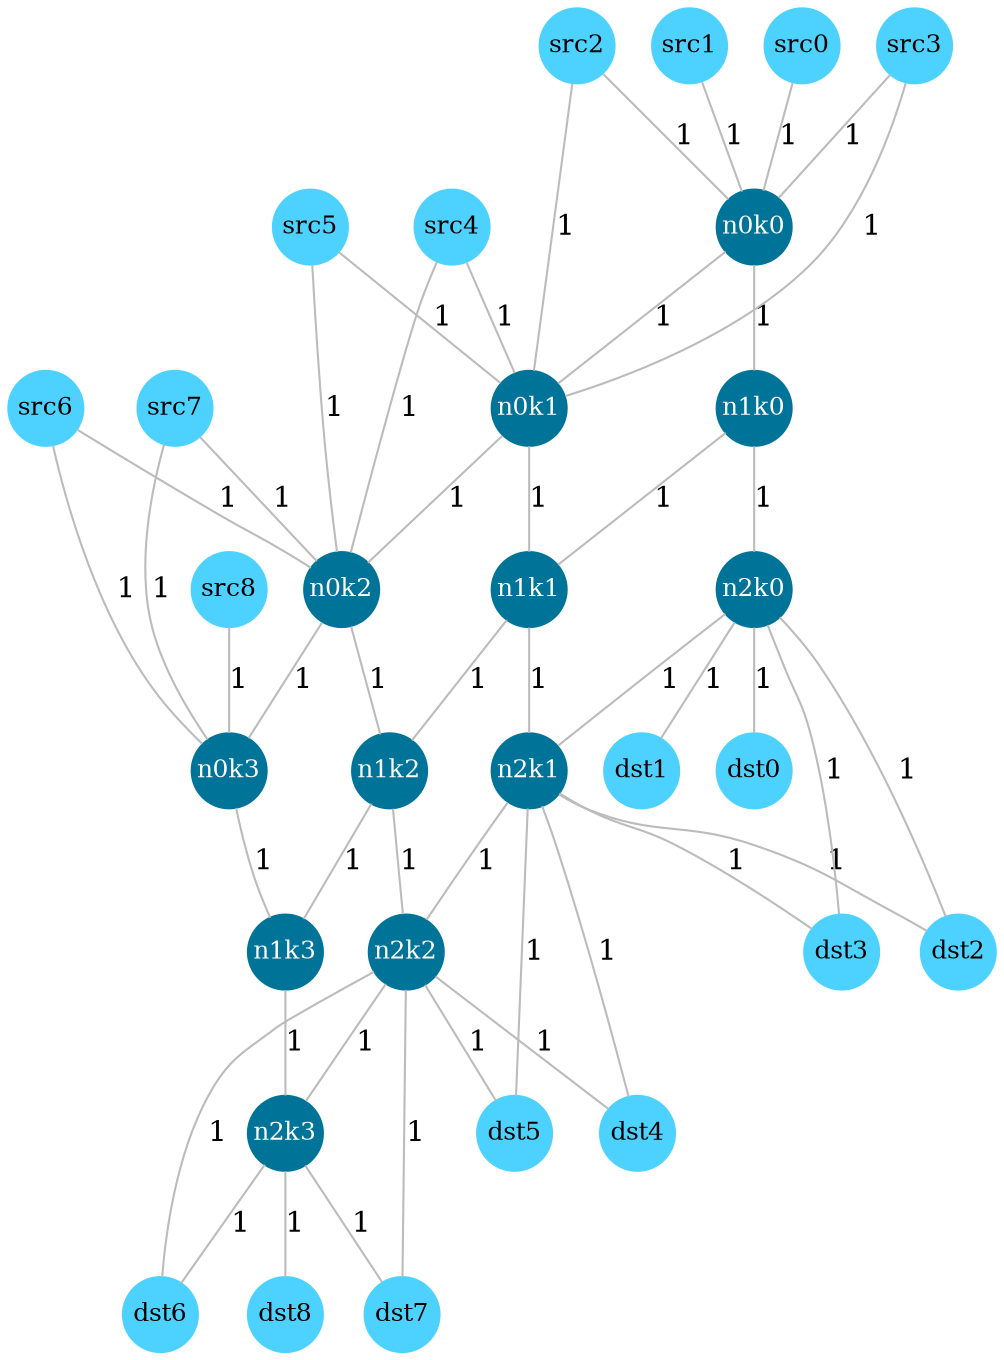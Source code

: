 graph networkGraphTest {
  node [
    shape = "circle",
    style = "filled",
    fontsize = 12,
    fixedsize = true
  ];

  edge [
    color = "#bbbbbb"
  ];

  // nodes with CPU
  node [
    color = "#007399",
    fillcolor = "#007399",
    fontcolor = white
  ];
  n0k0;
  n0k3;
  n1k2;
  n2k1;
  n1k3;
  n2k2;
  n0k1;
  n1k0;
  n0k2;
  n1k1;
  n2k0;
  n2k3;

  // nodes without CPU
  node [
    color = "#4dd2ff",
    fillcolor = "#4dd2ff",
    fontcolor = black
  ];
  dst4;
  dst3;
  src8;
  dst2;
  dst1;
  dst0;
  src5;
  src4;
  src7;
  src6;
  src1;
  src0;
  src3;
  src2;
  dst8;
  dst7;
  dst6;
  dst5;

  // edges
  n0k2 -- n0k3 [ label = "1" ];
  n2k3 -- dst8 [ label = "1" ];
  n0k1 -- n1k1 [ label = "1" ];
  n2k0 -- dst3 [ label = "1" ];
  src3 -- n0k0 [ label = "1" ];
  n2k3 -- dst7 [ label = "1" ];
  n1k2 -- n2k2 [ label = "1" ];
  n1k3 -- n2k3 [ label = "1" ];
  n2k3 -- dst6 [ label = "1" ];
  n1k1 -- n1k2 [ label = "1" ];
  src6 -- n0k3 [ label = "1" ];
  n2k2 -- dst4 [ label = "1" ];
  n2k2 -- dst5 [ label = "1" ];
  src4 -- n0k2 [ label = "1" ];
  n1k2 -- n1k3 [ label = "1" ];
  n2k0 -- dst2 [ label = "1" ];
  n2k1 -- dst2 [ label = "1" ];
  n0k0 -- n1k0 [ label = "1" ];
  n1k0 -- n2k0 [ label = "1" ];
  src1 -- n0k0 [ label = "1" ];
  n2k0 -- dst0 [ label = "1" ];
  n2k2 -- dst7 [ label = "1" ];
  n2k1 -- dst3 [ label = "1" ];
  src6 -- n0k2 [ label = "1" ];
  n1k1 -- n2k1 [ label = "1" ];
  src8 -- n0k3 [ label = "1" ];
  src4 -- n0k1 [ label = "1" ];
  n2k1 -- dst4 [ label = "1" ];
  n2k2 -- dst6 [ label = "1" ];
  n0k2 -- n1k2 [ label = "1" ];
  n2k0 -- n2k1 [ label = "1" ];
  src5 -- n0k2 [ label = "1" ];
  src3 -- n0k1 [ label = "1" ];
  src2 -- n0k0 [ label = "1" ];
  n2k1 -- dst5 [ label = "1" ];
  src7 -- n0k3 [ label = "1" ];
  src2 -- n0k1 [ label = "1" ];
  src5 -- n0k1 [ label = "1" ];
  n0k0 -- n0k1 [ label = "1" ];
  n0k3 -- n1k3 [ label = "1" ];
  n2k2 -- n2k3 [ label = "1" ];
  n2k1 -- n2k2 [ label = "1" ];
  n1k0 -- n1k1 [ label = "1" ];
  n2k0 -- dst1 [ label = "1" ];
  n0k1 -- n0k2 [ label = "1" ];
  src0 -- n0k0 [ label = "1" ];
  src7 -- n0k2 [ label = "1" ];
}
